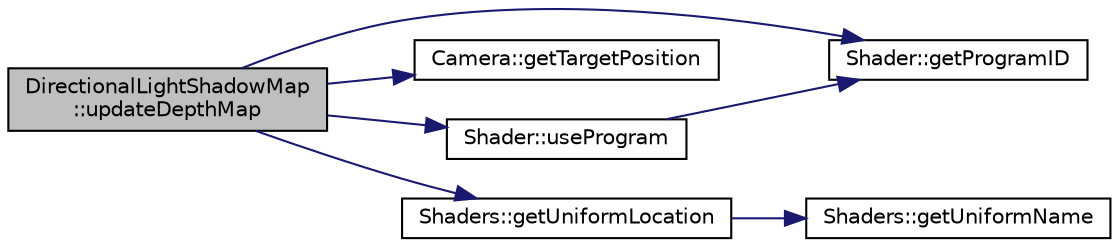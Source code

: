 digraph "DirectionalLightShadowMap::updateDepthMap"
{
 // INTERACTIVE_SVG=YES
 // LATEX_PDF_SIZE
  edge [fontname="Helvetica",fontsize="10",labelfontname="Helvetica",labelfontsize="10"];
  node [fontname="Helvetica",fontsize="10",shape=record];
  rankdir="LR";
  Node1 [label="DirectionalLightShadowMap\l::updateDepthMap",height=0.2,width=0.4,color="black", fillcolor="grey75", style="filled", fontcolor="black",tooltip=" "];
  Node1 -> Node2 [color="midnightblue",fontsize="10",style="solid",fontname="Helvetica"];
  Node2 [label="Shader::getProgramID",height=0.2,width=0.4,color="black", fillcolor="white", style="filled",URL="$d1/d51/class_shader.html#a240b7ecb19883fa340489840733eae6d",tooltip=" "];
  Node1 -> Node3 [color="midnightblue",fontsize="10",style="solid",fontname="Helvetica"];
  Node3 [label="Camera::getTargetPosition",height=0.2,width=0.4,color="black", fillcolor="white", style="filled",URL="$da/dbb/class_camera.html#a011e13699ee70d277ceadd9a4e99f3dd",tooltip=" "];
  Node1 -> Node4 [color="midnightblue",fontsize="10",style="solid",fontname="Helvetica"];
  Node4 [label="Shaders::getUniformLocation",height=0.2,width=0.4,color="black", fillcolor="white", style="filled",URL="$d7/da2/namespace_shaders.html#aaa649eb98b860170946f582b8e93c12d",tooltip=" "];
  Node4 -> Node5 [color="midnightblue",fontsize="10",style="solid",fontname="Helvetica"];
  Node5 [label="Shaders::getUniformName",height=0.2,width=0.4,color="black", fillcolor="white", style="filled",URL="$d7/da2/namespace_shaders.html#a25a80e81a8051ed31ecab4ed167b0be8",tooltip=" "];
  Node1 -> Node6 [color="midnightblue",fontsize="10",style="solid",fontname="Helvetica"];
  Node6 [label="Shader::useProgram",height=0.2,width=0.4,color="black", fillcolor="white", style="filled",URL="$d1/d51/class_shader.html#a78dd190177e9d0062d150da522ab3125",tooltip=" "];
  Node6 -> Node2 [color="midnightblue",fontsize="10",style="solid",fontname="Helvetica"];
}
